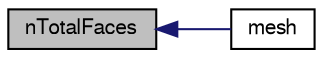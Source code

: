 digraph "nTotalFaces"
{
  bgcolor="transparent";
  edge [fontname="FreeSans",fontsize="10",labelfontname="FreeSans",labelfontsize="10"];
  node [fontname="FreeSans",fontsize="10",shape=record];
  rankdir="LR";
  Node211 [label="nTotalFaces",height=0.2,width=0.4,color="black", fillcolor="grey75", style="filled", fontcolor="black"];
  Node211 -> Node212 [dir="back",color="midnightblue",fontsize="10",style="solid",fontname="FreeSans"];
  Node212 [label="mesh",height=0.2,width=0.4,color="black",URL="$a27334.html#ae78c91f8ff731c07ccc4351d9fe861ba",tooltip="Return the mesh reference. "];
}
